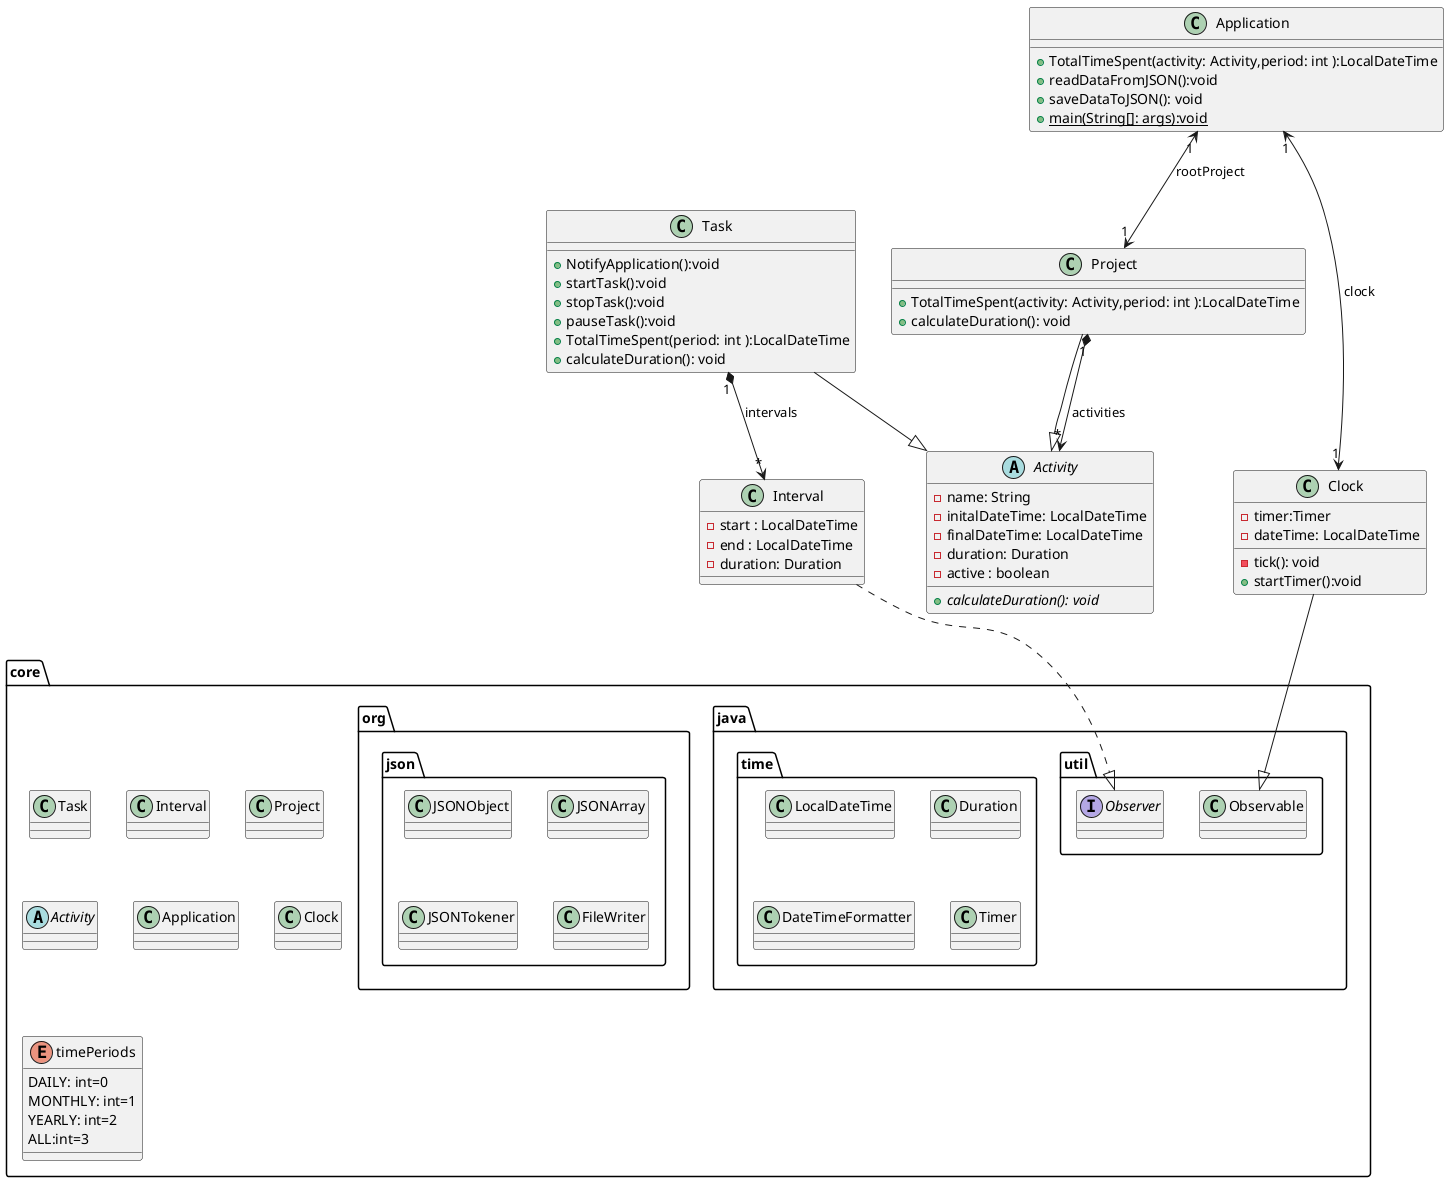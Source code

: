 @startuml
package core{
    class Task
    class Interval
    class Project
    abstract class Activity
    class Application
    ' interface UserInterface
    class Clock

    package java.util{
        class Observable
        interface Observer
        }
    package java.time{
           class LocalDateTime
           class Duration
           class DateTimeFormatter
           class Timer
        }
    package org.json{
        class JSONObject
        class JSONArray
        class JSONTokener
        class FileWriter
    }
    enum timePeriods{
        DAILY: int=0
        MONTHLY: int=1
        YEARLY: int=2
        ALL:int=3
    }
}


abstract Activity{
    - name: String
    - initalDateTime: LocalDateTime
    - finalDateTime: LocalDateTime
    - duration: Duration
    - active : boolean
    + {abstract}calculateDuration(): void
}
class Application{
    + TotalTimeSpent(activity: Activity,period: int ):LocalDateTime
    + readDataFromJSON():void
    + saveDataToJSON(): void
    + {static}main(String[]: args):void
}
class Project{
    + TotalTimeSpent(activity: Activity,period: int ):LocalDateTime
    + calculateDuration(): void
}
class Task{
    + NotifyApplication():void
    + startTask():void
    + stopTask():void
    + pauseTask():void
    + TotalTimeSpent(period: int ):LocalDateTime
    + calculateDuration(): void
}
class Interval{
    - start : LocalDateTime
    - end : LocalDateTime
    - duration: Duration
}
class Clock{
    - timer:Timer
    - dateTime: LocalDateTime
    - tick(): void
    +startTimer():void
}
Application "1"<--> "1"Project: "rootProject"
Application"1"<-->"1"Clock:"clock"
Project --|> Activity
Project "1"*-->"*"Activity: "activities "
Task --|> Activity
Task "1"*-->"*"Interval:"intervals"
Clock --|> Observable
Interval ..|> Observer




@enduml